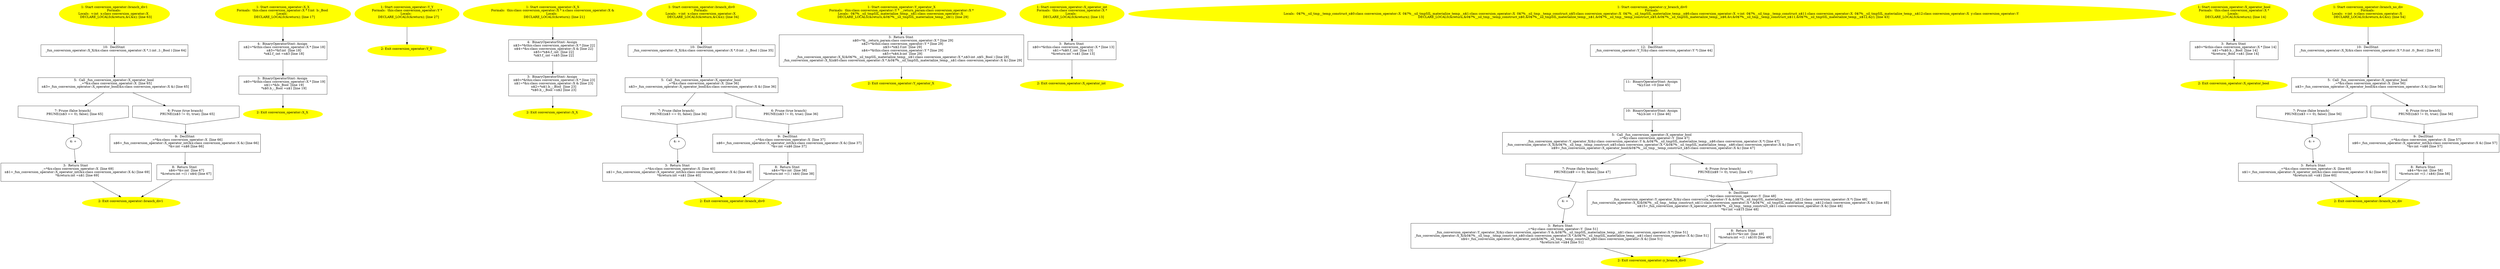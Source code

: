 /* @generated */
digraph iCFG {
"conversion_operator::branch_div1{d41d8cd98f00b204e9800998ecf8427e_ZN19conversion_operator11branch_di.49bb4aa865fa63a218f0c61093e085ce_10" [label="10:  DeclStmt \n   _fun_conversion_operator::X_X(&x:class conversion_operator::X *,1:int ,1:_Bool ) [line 64]\n " shape="box"]
	

	 "conversion_operator::branch_div1{d41d8cd98f00b204e9800998ecf8427e_ZN19conversion_operator11branch_di.49bb4aa865fa63a218f0c61093e085ce_10" -> "conversion_operator::branch_div1{d41d8cd98f00b204e9800998ecf8427e_ZN19conversion_operator11branch_di.49bb4aa865fa63a218f0c61093e085ce_5" ;
"conversion_operator::branch_div1{d41d8cd98f00b204e9800998ecf8427e_ZN19conversion_operator11branch_di.49bb4aa865fa63a218f0c61093e085ce_9" [label="9:  DeclStmt \n   _=*&x:class conversion_operator::X  [line 66]\n  n$6=_fun_conversion_operator::X_operator_int(&x:class conversion_operator::X &) [line 66]\n  *&v:int =n$6 [line 66]\n " shape="box"]
	

	 "conversion_operator::branch_div1{d41d8cd98f00b204e9800998ecf8427e_ZN19conversion_operator11branch_di.49bb4aa865fa63a218f0c61093e085ce_9" -> "conversion_operator::branch_div1{d41d8cd98f00b204e9800998ecf8427e_ZN19conversion_operator11branch_di.49bb4aa865fa63a218f0c61093e085ce_8" ;
"conversion_operator::branch_div1{d41d8cd98f00b204e9800998ecf8427e_ZN19conversion_operator11branch_di.49bb4aa865fa63a218f0c61093e085ce_8" [label="8:  Return Stmt \n   n$4=*&v:int  [line 67]\n  *&return:int =(1 / n$4) [line 67]\n " shape="box"]
	

	 "conversion_operator::branch_div1{d41d8cd98f00b204e9800998ecf8427e_ZN19conversion_operator11branch_di.49bb4aa865fa63a218f0c61093e085ce_8" -> "conversion_operator::branch_div1{d41d8cd98f00b204e9800998ecf8427e_ZN19conversion_operator11branch_di.49bb4aa865fa63a218f0c61093e085ce_2" ;
"conversion_operator::branch_div1{d41d8cd98f00b204e9800998ecf8427e_ZN19conversion_operator11branch_di.49bb4aa865fa63a218f0c61093e085ce_7" [label="7: Prune (false branch) \n   PRUNE((n$3 == 0), false); [line 65]\n " shape="invhouse"]
	

	 "conversion_operator::branch_div1{d41d8cd98f00b204e9800998ecf8427e_ZN19conversion_operator11branch_di.49bb4aa865fa63a218f0c61093e085ce_7" -> "conversion_operator::branch_div1{d41d8cd98f00b204e9800998ecf8427e_ZN19conversion_operator11branch_di.49bb4aa865fa63a218f0c61093e085ce_4" ;
"conversion_operator::branch_div1{d41d8cd98f00b204e9800998ecf8427e_ZN19conversion_operator11branch_di.49bb4aa865fa63a218f0c61093e085ce_6" [label="6: Prune (true branch) \n   PRUNE((n$3 != 0), true); [line 65]\n " shape="invhouse"]
	

	 "conversion_operator::branch_div1{d41d8cd98f00b204e9800998ecf8427e_ZN19conversion_operator11branch_di.49bb4aa865fa63a218f0c61093e085ce_6" -> "conversion_operator::branch_div1{d41d8cd98f00b204e9800998ecf8427e_ZN19conversion_operator11branch_di.49bb4aa865fa63a218f0c61093e085ce_9" ;
"conversion_operator::branch_div1{d41d8cd98f00b204e9800998ecf8427e_ZN19conversion_operator11branch_di.49bb4aa865fa63a218f0c61093e085ce_5" [label="5:  Call _fun_conversion_operator::X_operator_bool \n   _=*&x:class conversion_operator::X  [line 65]\n  n$3=_fun_conversion_operator::X_operator_bool(&x:class conversion_operator::X &) [line 65]\n " shape="box"]
	

	 "conversion_operator::branch_div1{d41d8cd98f00b204e9800998ecf8427e_ZN19conversion_operator11branch_di.49bb4aa865fa63a218f0c61093e085ce_5" -> "conversion_operator::branch_div1{d41d8cd98f00b204e9800998ecf8427e_ZN19conversion_operator11branch_di.49bb4aa865fa63a218f0c61093e085ce_6" ;
	 "conversion_operator::branch_div1{d41d8cd98f00b204e9800998ecf8427e_ZN19conversion_operator11branch_di.49bb4aa865fa63a218f0c61093e085ce_5" -> "conversion_operator::branch_div1{d41d8cd98f00b204e9800998ecf8427e_ZN19conversion_operator11branch_di.49bb4aa865fa63a218f0c61093e085ce_7" ;
"conversion_operator::branch_div1{d41d8cd98f00b204e9800998ecf8427e_ZN19conversion_operator11branch_di.49bb4aa865fa63a218f0c61093e085ce_4" [label="4: + \n  " ]
	

	 "conversion_operator::branch_div1{d41d8cd98f00b204e9800998ecf8427e_ZN19conversion_operator11branch_di.49bb4aa865fa63a218f0c61093e085ce_4" -> "conversion_operator::branch_div1{d41d8cd98f00b204e9800998ecf8427e_ZN19conversion_operator11branch_di.49bb4aa865fa63a218f0c61093e085ce_3" ;
"conversion_operator::branch_div1{d41d8cd98f00b204e9800998ecf8427e_ZN19conversion_operator11branch_di.49bb4aa865fa63a218f0c61093e085ce_3" [label="3:  Return Stmt \n   _=*&x:class conversion_operator::X  [line 69]\n  n$1=_fun_conversion_operator::X_operator_int(&x:class conversion_operator::X &) [line 69]\n  *&return:int =n$1 [line 69]\n " shape="box"]
	

	 "conversion_operator::branch_div1{d41d8cd98f00b204e9800998ecf8427e_ZN19conversion_operator11branch_di.49bb4aa865fa63a218f0c61093e085ce_3" -> "conversion_operator::branch_div1{d41d8cd98f00b204e9800998ecf8427e_ZN19conversion_operator11branch_di.49bb4aa865fa63a218f0c61093e085ce_2" ;
"conversion_operator::branch_div1{d41d8cd98f00b204e9800998ecf8427e_ZN19conversion_operator11branch_di.49bb4aa865fa63a218f0c61093e085ce_2" [label="2: Exit conversion_operator::branch_div1 \n  " color=yellow style=filled]
	

"conversion_operator::branch_div1{d41d8cd98f00b204e9800998ecf8427e_ZN19conversion_operator11branch_di.49bb4aa865fa63a218f0c61093e085ce_1" [label="1: Start conversion_operator::branch_div1\nFormals: \nLocals:  v:int  x:class conversion_operator::X  \n   DECLARE_LOCALS(&return,&v,&x); [line 63]\n " color=yellow style=filled]
	

	 "conversion_operator::branch_div1{d41d8cd98f00b204e9800998ecf8427e_ZN19conversion_operator11branch_di.49bb4aa865fa63a218f0c61093e085ce_1" -> "conversion_operator::branch_div1{d41d8cd98f00b204e9800998ecf8427e_ZN19conversion_operator11branch_di.49bb4aa865fa63a218f0c61093e085ce_10" ;
"conversion_operator::X_X{_ZN19conversion_operator1XC1Eib}.aec165e5824e20faf9037780940ace67_4" [label="4:  BinaryOperatorStmt: Assign \n   n$2=*&this:class conversion_operator::X * [line 18]\n  n$3=*&f:int  [line 18]\n  *n$2.f_:int =n$3 [line 18]\n " shape="box"]
	

	 "conversion_operator::X_X{_ZN19conversion_operator1XC1Eib}.aec165e5824e20faf9037780940ace67_4" -> "conversion_operator::X_X{_ZN19conversion_operator1XC1Eib}.aec165e5824e20faf9037780940ace67_3" ;
"conversion_operator::X_X{_ZN19conversion_operator1XC1Eib}.aec165e5824e20faf9037780940ace67_3" [label="3:  BinaryOperatorStmt: Assign \n   n$0=*&this:class conversion_operator::X * [line 19]\n  n$1=*&b:_Bool  [line 19]\n  *n$0.b_:_Bool =n$1 [line 19]\n " shape="box"]
	

	 "conversion_operator::X_X{_ZN19conversion_operator1XC1Eib}.aec165e5824e20faf9037780940ace67_3" -> "conversion_operator::X_X{_ZN19conversion_operator1XC1Eib}.aec165e5824e20faf9037780940ace67_2" ;
"conversion_operator::X_X{_ZN19conversion_operator1XC1Eib}.aec165e5824e20faf9037780940ace67_2" [label="2: Exit conversion_operator::X_X \n  " color=yellow style=filled]
	

"conversion_operator::X_X{_ZN19conversion_operator1XC1Eib}.aec165e5824e20faf9037780940ace67_1" [label="1: Start conversion_operator::X_X\nFormals:  this:class conversion_operator::X * f:int  b:_Bool \nLocals:  \n   DECLARE_LOCALS(&return); [line 17]\n " color=yellow style=filled]
	

	 "conversion_operator::X_X{_ZN19conversion_operator1XC1Eib}.aec165e5824e20faf9037780940ace67_1" -> "conversion_operator::X_X{_ZN19conversion_operator1XC1Eib}.aec165e5824e20faf9037780940ace67_4" ;
"conversion_operator::Y_Y{_ZN19conversion_operator1YC1Ev}.1f3cad4203d46e6505f777a349285227_2" [label="2: Exit conversion_operator::Y_Y \n  " color=yellow style=filled]
	

"conversion_operator::Y_Y{_ZN19conversion_operator1YC1Ev}.1f3cad4203d46e6505f777a349285227_1" [label="1: Start conversion_operator::Y_Y\nFormals:  this:class conversion_operator::Y *\nLocals:  \n   DECLARE_LOCALS(&return); [line 27]\n " color=yellow style=filled]
	

	 "conversion_operator::Y_Y{_ZN19conversion_operator1YC1Ev}.1f3cad4203d46e6505f777a349285227_1" -> "conversion_operator::Y_Y{_ZN19conversion_operator1YC1Ev}.1f3cad4203d46e6505f777a349285227_2" ;
"conversion_operator::X_X{_ZN19conversion_operator1XC1ERKS0_}.fe390674b98626da24bd8250d67e0242_4" [label="4:  BinaryOperatorStmt: Assign \n   n$3=*&this:class conversion_operator::X * [line 22]\n  n$4=*&x:class conversion_operator::X & [line 22]\n  n$5=*n$4.f_:int  [line 22]\n  *n$3.f_:int =n$5 [line 22]\n " shape="box"]
	

	 "conversion_operator::X_X{_ZN19conversion_operator1XC1ERKS0_}.fe390674b98626da24bd8250d67e0242_4" -> "conversion_operator::X_X{_ZN19conversion_operator1XC1ERKS0_}.fe390674b98626da24bd8250d67e0242_3" ;
"conversion_operator::X_X{_ZN19conversion_operator1XC1ERKS0_}.fe390674b98626da24bd8250d67e0242_3" [label="3:  BinaryOperatorStmt: Assign \n   n$0=*&this:class conversion_operator::X * [line 23]\n  n$1=*&x:class conversion_operator::X & [line 23]\n  n$2=*n$1.b_:_Bool  [line 23]\n  *n$0.b_:_Bool =n$2 [line 23]\n " shape="box"]
	

	 "conversion_operator::X_X{_ZN19conversion_operator1XC1ERKS0_}.fe390674b98626da24bd8250d67e0242_3" -> "conversion_operator::X_X{_ZN19conversion_operator1XC1ERKS0_}.fe390674b98626da24bd8250d67e0242_2" ;
"conversion_operator::X_X{_ZN19conversion_operator1XC1ERKS0_}.fe390674b98626da24bd8250d67e0242_2" [label="2: Exit conversion_operator::X_X \n  " color=yellow style=filled]
	

"conversion_operator::X_X{_ZN19conversion_operator1XC1ERKS0_}.fe390674b98626da24bd8250d67e0242_1" [label="1: Start conversion_operator::X_X\nFormals:  this:class conversion_operator::X * x:class conversion_operator::X &\nLocals:  \n   DECLARE_LOCALS(&return); [line 21]\n " color=yellow style=filled]
	

	 "conversion_operator::X_X{_ZN19conversion_operator1XC1ERKS0_}.fe390674b98626da24bd8250d67e0242_1" -> "conversion_operator::X_X{_ZN19conversion_operator1XC1ERKS0_}.fe390674b98626da24bd8250d67e0242_4" ;
"conversion_operator::branch_div0{d41d8cd98f00b204e9800998ecf8427e_ZN19conversion_operator11branch_di.aa14f8ff40589026a7de7bcf7f056961_10" [label="10:  DeclStmt \n   _fun_conversion_operator::X_X(&x:class conversion_operator::X *,0:int ,1:_Bool ) [line 35]\n " shape="box"]
	

	 "conversion_operator::branch_div0{d41d8cd98f00b204e9800998ecf8427e_ZN19conversion_operator11branch_di.aa14f8ff40589026a7de7bcf7f056961_10" -> "conversion_operator::branch_div0{d41d8cd98f00b204e9800998ecf8427e_ZN19conversion_operator11branch_di.aa14f8ff40589026a7de7bcf7f056961_5" ;
"conversion_operator::branch_div0{d41d8cd98f00b204e9800998ecf8427e_ZN19conversion_operator11branch_di.aa14f8ff40589026a7de7bcf7f056961_9" [label="9:  DeclStmt \n   _=*&x:class conversion_operator::X  [line 37]\n  n$6=_fun_conversion_operator::X_operator_int(&x:class conversion_operator::X &) [line 37]\n  *&v:int =n$6 [line 37]\n " shape="box"]
	

	 "conversion_operator::branch_div0{d41d8cd98f00b204e9800998ecf8427e_ZN19conversion_operator11branch_di.aa14f8ff40589026a7de7bcf7f056961_9" -> "conversion_operator::branch_div0{d41d8cd98f00b204e9800998ecf8427e_ZN19conversion_operator11branch_di.aa14f8ff40589026a7de7bcf7f056961_8" ;
"conversion_operator::branch_div0{d41d8cd98f00b204e9800998ecf8427e_ZN19conversion_operator11branch_di.aa14f8ff40589026a7de7bcf7f056961_8" [label="8:  Return Stmt \n   n$4=*&v:int  [line 38]\n  *&return:int =(1 / n$4) [line 38]\n " shape="box"]
	

	 "conversion_operator::branch_div0{d41d8cd98f00b204e9800998ecf8427e_ZN19conversion_operator11branch_di.aa14f8ff40589026a7de7bcf7f056961_8" -> "conversion_operator::branch_div0{d41d8cd98f00b204e9800998ecf8427e_ZN19conversion_operator11branch_di.aa14f8ff40589026a7de7bcf7f056961_2" ;
"conversion_operator::branch_div0{d41d8cd98f00b204e9800998ecf8427e_ZN19conversion_operator11branch_di.aa14f8ff40589026a7de7bcf7f056961_7" [label="7: Prune (false branch) \n   PRUNE((n$3 == 0), false); [line 36]\n " shape="invhouse"]
	

	 "conversion_operator::branch_div0{d41d8cd98f00b204e9800998ecf8427e_ZN19conversion_operator11branch_di.aa14f8ff40589026a7de7bcf7f056961_7" -> "conversion_operator::branch_div0{d41d8cd98f00b204e9800998ecf8427e_ZN19conversion_operator11branch_di.aa14f8ff40589026a7de7bcf7f056961_4" ;
"conversion_operator::branch_div0{d41d8cd98f00b204e9800998ecf8427e_ZN19conversion_operator11branch_di.aa14f8ff40589026a7de7bcf7f056961_6" [label="6: Prune (true branch) \n   PRUNE((n$3 != 0), true); [line 36]\n " shape="invhouse"]
	

	 "conversion_operator::branch_div0{d41d8cd98f00b204e9800998ecf8427e_ZN19conversion_operator11branch_di.aa14f8ff40589026a7de7bcf7f056961_6" -> "conversion_operator::branch_div0{d41d8cd98f00b204e9800998ecf8427e_ZN19conversion_operator11branch_di.aa14f8ff40589026a7de7bcf7f056961_9" ;
"conversion_operator::branch_div0{d41d8cd98f00b204e9800998ecf8427e_ZN19conversion_operator11branch_di.aa14f8ff40589026a7de7bcf7f056961_5" [label="5:  Call _fun_conversion_operator::X_operator_bool \n   _=*&x:class conversion_operator::X  [line 36]\n  n$3=_fun_conversion_operator::X_operator_bool(&x:class conversion_operator::X &) [line 36]\n " shape="box"]
	

	 "conversion_operator::branch_div0{d41d8cd98f00b204e9800998ecf8427e_ZN19conversion_operator11branch_di.aa14f8ff40589026a7de7bcf7f056961_5" -> "conversion_operator::branch_div0{d41d8cd98f00b204e9800998ecf8427e_ZN19conversion_operator11branch_di.aa14f8ff40589026a7de7bcf7f056961_6" ;
	 "conversion_operator::branch_div0{d41d8cd98f00b204e9800998ecf8427e_ZN19conversion_operator11branch_di.aa14f8ff40589026a7de7bcf7f056961_5" -> "conversion_operator::branch_div0{d41d8cd98f00b204e9800998ecf8427e_ZN19conversion_operator11branch_di.aa14f8ff40589026a7de7bcf7f056961_7" ;
"conversion_operator::branch_div0{d41d8cd98f00b204e9800998ecf8427e_ZN19conversion_operator11branch_di.aa14f8ff40589026a7de7bcf7f056961_4" [label="4: + \n  " ]
	

	 "conversion_operator::branch_div0{d41d8cd98f00b204e9800998ecf8427e_ZN19conversion_operator11branch_di.aa14f8ff40589026a7de7bcf7f056961_4" -> "conversion_operator::branch_div0{d41d8cd98f00b204e9800998ecf8427e_ZN19conversion_operator11branch_di.aa14f8ff40589026a7de7bcf7f056961_3" ;
"conversion_operator::branch_div0{d41d8cd98f00b204e9800998ecf8427e_ZN19conversion_operator11branch_di.aa14f8ff40589026a7de7bcf7f056961_3" [label="3:  Return Stmt \n   _=*&x:class conversion_operator::X  [line 40]\n  n$1=_fun_conversion_operator::X_operator_int(&x:class conversion_operator::X &) [line 40]\n  *&return:int =n$1 [line 40]\n " shape="box"]
	

	 "conversion_operator::branch_div0{d41d8cd98f00b204e9800998ecf8427e_ZN19conversion_operator11branch_di.aa14f8ff40589026a7de7bcf7f056961_3" -> "conversion_operator::branch_div0{d41d8cd98f00b204e9800998ecf8427e_ZN19conversion_operator11branch_di.aa14f8ff40589026a7de7bcf7f056961_2" ;
"conversion_operator::branch_div0{d41d8cd98f00b204e9800998ecf8427e_ZN19conversion_operator11branch_di.aa14f8ff40589026a7de7bcf7f056961_2" [label="2: Exit conversion_operator::branch_div0 \n  " color=yellow style=filled]
	

"conversion_operator::branch_div0{d41d8cd98f00b204e9800998ecf8427e_ZN19conversion_operator11branch_di.aa14f8ff40589026a7de7bcf7f056961_1" [label="1: Start conversion_operator::branch_div0\nFormals: \nLocals:  v:int  x:class conversion_operator::X  \n   DECLARE_LOCALS(&return,&v,&x); [line 34]\n " color=yellow style=filled]
	

	 "conversion_operator::branch_div0{d41d8cd98f00b204e9800998ecf8427e_ZN19conversion_operator11branch_di.aa14f8ff40589026a7de7bcf7f056961_1" -> "conversion_operator::branch_div0{d41d8cd98f00b204e9800998ecf8427e_ZN19conversion_operator11branch_di.aa14f8ff40589026a7de7bcf7f056961_10" ;
"conversion_operator::Y_operator_X(_ZN19conversion_operator1YcvNS_1XEEv).7fbfbd377b227fbeead158d94909d990_3" [label="3:  Return Stmt \n   n$0=*&__return_param:class conversion_operator::X * [line 29]\n  n$2=*&this:class conversion_operator::Y * [line 29]\n  n$3=*n$2.f:int  [line 29]\n  n$4=*&this:class conversion_operator::Y * [line 29]\n  n$5=*n$4.b:int  [line 29]\n  _fun_conversion_operator::X_X(&0$?%__sil_tmpSIL_materialize_temp__n$1:class conversion_operator::X *,n$3:int ,n$5:_Bool ) [line 29]\n  _fun_conversion_operator::X_X(n$0:class conversion_operator::X *,&0$?%__sil_tmpSIL_materialize_temp__n$1:class conversion_operator::X &) [line 29]\n " shape="box"]
	

	 "conversion_operator::Y_operator_X(_ZN19conversion_operator1YcvNS_1XEEv).7fbfbd377b227fbeead158d94909d990_3" -> "conversion_operator::Y_operator_X(_ZN19conversion_operator1YcvNS_1XEEv).7fbfbd377b227fbeead158d94909d990_2" ;
"conversion_operator::Y_operator_X(_ZN19conversion_operator1YcvNS_1XEEv).7fbfbd377b227fbeead158d94909d990_2" [label="2: Exit conversion_operator::Y_operator_X \n  " color=yellow style=filled]
	

"conversion_operator::Y_operator_X(_ZN19conversion_operator1YcvNS_1XEEv).7fbfbd377b227fbeead158d94909d990_1" [label="1: Start conversion_operator::Y_operator_X\nFormals:  this:class conversion_operator::Y * __return_param:class conversion_operator::X *\nLocals:  0$?%__sil_tmpSIL_materialize_temp__n$1:class conversion_operator::X  \n   DECLARE_LOCALS(&return,&0$?%__sil_tmpSIL_materialize_temp__n$1); [line 29]\n " color=yellow style=filled]
	

	 "conversion_operator::Y_operator_X(_ZN19conversion_operator1YcvNS_1XEEv).7fbfbd377b227fbeead158d94909d990_1" -> "conversion_operator::Y_operator_X(_ZN19conversion_operator1YcvNS_1XEEv).7fbfbd377b227fbeead158d94909d990_3" ;
"conversion_operator::X_operator_int(_ZN19conversion_operator1XcviEv).5fd445c29c23d75d880cde3646c3c635_3" [label="3:  Return Stmt \n   n$0=*&this:class conversion_operator::X * [line 13]\n  n$1=*n$0.f_:int  [line 13]\n  *&return:int =n$1 [line 13]\n " shape="box"]
	

	 "conversion_operator::X_operator_int(_ZN19conversion_operator1XcviEv).5fd445c29c23d75d880cde3646c3c635_3" -> "conversion_operator::X_operator_int(_ZN19conversion_operator1XcviEv).5fd445c29c23d75d880cde3646c3c635_2" ;
"conversion_operator::X_operator_int(_ZN19conversion_operator1XcviEv).5fd445c29c23d75d880cde3646c3c635_2" [label="2: Exit conversion_operator::X_operator_int \n  " color=yellow style=filled]
	

"conversion_operator::X_operator_int(_ZN19conversion_operator1XcviEv).5fd445c29c23d75d880cde3646c3c635_1" [label="1: Start conversion_operator::X_operator_int\nFormals:  this:class conversion_operator::X *\nLocals:  \n   DECLARE_LOCALS(&return); [line 13]\n " color=yellow style=filled]
	

	 "conversion_operator::X_operator_int(_ZN19conversion_operator1XcviEv).5fd445c29c23d75d880cde3646c3c635_1" -> "conversion_operator::X_operator_int(_ZN19conversion_operator1XcviEv).5fd445c29c23d75d880cde3646c3c635_3" ;
"conversion_operator::y_branch_div0{d41d8cd98f00b204e9800998ecf8427e_ZN19conversion_operator13y_branc.7a76ee17fb27e50abb4de1e42987b12a_12" [label="12:  DeclStmt \n   _fun_conversion_operator::Y_Y(&y:class conversion_operator::Y *) [line 44]\n " shape="box"]
	

	 "conversion_operator::y_branch_div0{d41d8cd98f00b204e9800998ecf8427e_ZN19conversion_operator13y_branc.7a76ee17fb27e50abb4de1e42987b12a_12" -> "conversion_operator::y_branch_div0{d41d8cd98f00b204e9800998ecf8427e_ZN19conversion_operator13y_branc.7a76ee17fb27e50abb4de1e42987b12a_11" ;
"conversion_operator::y_branch_div0{d41d8cd98f00b204e9800998ecf8427e_ZN19conversion_operator13y_branc.7a76ee17fb27e50abb4de1e42987b12a_11" [label="11:  BinaryOperatorStmt: Assign \n   *&y.f:int =0 [line 45]\n " shape="box"]
	

	 "conversion_operator::y_branch_div0{d41d8cd98f00b204e9800998ecf8427e_ZN19conversion_operator13y_branc.7a76ee17fb27e50abb4de1e42987b12a_11" -> "conversion_operator::y_branch_div0{d41d8cd98f00b204e9800998ecf8427e_ZN19conversion_operator13y_branc.7a76ee17fb27e50abb4de1e42987b12a_10" ;
"conversion_operator::y_branch_div0{d41d8cd98f00b204e9800998ecf8427e_ZN19conversion_operator13y_branc.7a76ee17fb27e50abb4de1e42987b12a_10" [label="10:  BinaryOperatorStmt: Assign \n   *&y.b:int =1 [line 46]\n " shape="box"]
	

	 "conversion_operator::y_branch_div0{d41d8cd98f00b204e9800998ecf8427e_ZN19conversion_operator13y_branc.7a76ee17fb27e50abb4de1e42987b12a_10" -> "conversion_operator::y_branch_div0{d41d8cd98f00b204e9800998ecf8427e_ZN19conversion_operator13y_branc.7a76ee17fb27e50abb4de1e42987b12a_5" ;
"conversion_operator::y_branch_div0{d41d8cd98f00b204e9800998ecf8427e_ZN19conversion_operator13y_branc.7a76ee17fb27e50abb4de1e42987b12a_9" [label="9:  DeclStmt \n   _=*&y:class conversion_operator::Y  [line 48]\n  _fun_conversion_operator::Y_operator_X(&y:class conversion_operator::Y &,&0$?%__sil_tmpSIL_materialize_temp__n$12:class conversion_operator::X *) [line 48]\n  _fun_conversion_operator::X_X(&0$?%__sil_tmp__temp_construct_n$11:class conversion_operator::X *,&0$?%__sil_tmpSIL_materialize_temp__n$12:class conversion_operator::X &) [line 48]\n  n$15=_fun_conversion_operator::X_operator_int(&0$?%__sil_tmp__temp_construct_n$11:class conversion_operator::X &) [line 48]\n  *&v:int =n$15 [line 48]\n " shape="box"]
	

	 "conversion_operator::y_branch_div0{d41d8cd98f00b204e9800998ecf8427e_ZN19conversion_operator13y_branc.7a76ee17fb27e50abb4de1e42987b12a_9" -> "conversion_operator::y_branch_div0{d41d8cd98f00b204e9800998ecf8427e_ZN19conversion_operator13y_branc.7a76ee17fb27e50abb4de1e42987b12a_8" ;
"conversion_operator::y_branch_div0{d41d8cd98f00b204e9800998ecf8427e_ZN19conversion_operator13y_branc.7a76ee17fb27e50abb4de1e42987b12a_8" [label="8:  Return Stmt \n   n$10=*&v:int  [line 49]\n  *&return:int =(1 / n$10) [line 49]\n " shape="box"]
	

	 "conversion_operator::y_branch_div0{d41d8cd98f00b204e9800998ecf8427e_ZN19conversion_operator13y_branc.7a76ee17fb27e50abb4de1e42987b12a_8" -> "conversion_operator::y_branch_div0{d41d8cd98f00b204e9800998ecf8427e_ZN19conversion_operator13y_branc.7a76ee17fb27e50abb4de1e42987b12a_2" ;
"conversion_operator::y_branch_div0{d41d8cd98f00b204e9800998ecf8427e_ZN19conversion_operator13y_branc.7a76ee17fb27e50abb4de1e42987b12a_7" [label="7: Prune (false branch) \n   PRUNE((n$9 == 0), false); [line 47]\n " shape="invhouse"]
	

	 "conversion_operator::y_branch_div0{d41d8cd98f00b204e9800998ecf8427e_ZN19conversion_operator13y_branc.7a76ee17fb27e50abb4de1e42987b12a_7" -> "conversion_operator::y_branch_div0{d41d8cd98f00b204e9800998ecf8427e_ZN19conversion_operator13y_branc.7a76ee17fb27e50abb4de1e42987b12a_4" ;
"conversion_operator::y_branch_div0{d41d8cd98f00b204e9800998ecf8427e_ZN19conversion_operator13y_branc.7a76ee17fb27e50abb4de1e42987b12a_6" [label="6: Prune (true branch) \n   PRUNE((n$9 != 0), true); [line 47]\n " shape="invhouse"]
	

	 "conversion_operator::y_branch_div0{d41d8cd98f00b204e9800998ecf8427e_ZN19conversion_operator13y_branc.7a76ee17fb27e50abb4de1e42987b12a_6" -> "conversion_operator::y_branch_div0{d41d8cd98f00b204e9800998ecf8427e_ZN19conversion_operator13y_branc.7a76ee17fb27e50abb4de1e42987b12a_9" ;
"conversion_operator::y_branch_div0{d41d8cd98f00b204e9800998ecf8427e_ZN19conversion_operator13y_branc.7a76ee17fb27e50abb4de1e42987b12a_5" [label="5:  Call _fun_conversion_operator::X_operator_bool \n   _=*&y:class conversion_operator::Y  [line 47]\n  _fun_conversion_operator::Y_operator_X(&y:class conversion_operator::Y &,&0$?%__sil_tmpSIL_materialize_temp__n$6:class conversion_operator::X *) [line 47]\n  _fun_conversion_operator::X_X(&0$?%__sil_tmp__temp_construct_n$5:class conversion_operator::X *,&0$?%__sil_tmpSIL_materialize_temp__n$6:class conversion_operator::X &) [line 47]\n  n$9=_fun_conversion_operator::X_operator_bool(&0$?%__sil_tmp__temp_construct_n$5:class conversion_operator::X &) [line 47]\n " shape="box"]
	

	 "conversion_operator::y_branch_div0{d41d8cd98f00b204e9800998ecf8427e_ZN19conversion_operator13y_branc.7a76ee17fb27e50abb4de1e42987b12a_5" -> "conversion_operator::y_branch_div0{d41d8cd98f00b204e9800998ecf8427e_ZN19conversion_operator13y_branc.7a76ee17fb27e50abb4de1e42987b12a_6" ;
	 "conversion_operator::y_branch_div0{d41d8cd98f00b204e9800998ecf8427e_ZN19conversion_operator13y_branc.7a76ee17fb27e50abb4de1e42987b12a_5" -> "conversion_operator::y_branch_div0{d41d8cd98f00b204e9800998ecf8427e_ZN19conversion_operator13y_branc.7a76ee17fb27e50abb4de1e42987b12a_7" ;
"conversion_operator::y_branch_div0{d41d8cd98f00b204e9800998ecf8427e_ZN19conversion_operator13y_branc.7a76ee17fb27e50abb4de1e42987b12a_4" [label="4: + \n  " ]
	

	 "conversion_operator::y_branch_div0{d41d8cd98f00b204e9800998ecf8427e_ZN19conversion_operator13y_branc.7a76ee17fb27e50abb4de1e42987b12a_4" -> "conversion_operator::y_branch_div0{d41d8cd98f00b204e9800998ecf8427e_ZN19conversion_operator13y_branc.7a76ee17fb27e50abb4de1e42987b12a_3" ;
"conversion_operator::y_branch_div0{d41d8cd98f00b204e9800998ecf8427e_ZN19conversion_operator13y_branc.7a76ee17fb27e50abb4de1e42987b12a_3" [label="3:  Return Stmt \n   _=*&y:class conversion_operator::Y  [line 51]\n  _fun_conversion_operator::Y_operator_X(&y:class conversion_operator::Y &,&0$?%__sil_tmpSIL_materialize_temp__n$1:class conversion_operator::X *) [line 51]\n  _fun_conversion_operator::X_X(&0$?%__sil_tmp__temp_construct_n$0:class conversion_operator::X *,&0$?%__sil_tmpSIL_materialize_temp__n$1:class conversion_operator::X &) [line 51]\n  n$4=_fun_conversion_operator::X_operator_int(&0$?%__sil_tmp__temp_construct_n$0:class conversion_operator::X &) [line 51]\n  *&return:int =n$4 [line 51]\n " shape="box"]
	

	 "conversion_operator::y_branch_div0{d41d8cd98f00b204e9800998ecf8427e_ZN19conversion_operator13y_branc.7a76ee17fb27e50abb4de1e42987b12a_3" -> "conversion_operator::y_branch_div0{d41d8cd98f00b204e9800998ecf8427e_ZN19conversion_operator13y_branc.7a76ee17fb27e50abb4de1e42987b12a_2" ;
"conversion_operator::y_branch_div0{d41d8cd98f00b204e9800998ecf8427e_ZN19conversion_operator13y_branc.7a76ee17fb27e50abb4de1e42987b12a_2" [label="2: Exit conversion_operator::y_branch_div0 \n  " color=yellow style=filled]
	

"conversion_operator::y_branch_div0{d41d8cd98f00b204e9800998ecf8427e_ZN19conversion_operator13y_branc.7a76ee17fb27e50abb4de1e42987b12a_1" [label="1: Start conversion_operator::y_branch_div0\nFormals: \nLocals:  0$?%__sil_tmp__temp_construct_n$0:class conversion_operator::X  0$?%__sil_tmpSIL_materialize_temp__n$1:class conversion_operator::X  0$?%__sil_tmp__temp_construct_n$5:class conversion_operator::X  0$?%__sil_tmpSIL_materialize_temp__n$6:class conversion_operator::X  v:int  0$?%__sil_tmp__temp_construct_n$11:class conversion_operator::X  0$?%__sil_tmpSIL_materialize_temp__n$12:class conversion_operator::X  y:class conversion_operator::Y  \n   DECLARE_LOCALS(&return,&0$?%__sil_tmp__temp_construct_n$0,&0$?%__sil_tmpSIL_materialize_temp__n$1,&0$?%__sil_tmp__temp_construct_n$5,&0$?%__sil_tmpSIL_materialize_temp__n$6,&v,&0$?%__sil_tmp__temp_construct_n$11,&0$?%__sil_tmpSIL_materialize_temp__n$12,&y); [line 43]\n " color=yellow style=filled]
	

	 "conversion_operator::y_branch_div0{d41d8cd98f00b204e9800998ecf8427e_ZN19conversion_operator13y_branc.7a76ee17fb27e50abb4de1e42987b12a_1" -> "conversion_operator::y_branch_div0{d41d8cd98f00b204e9800998ecf8427e_ZN19conversion_operator13y_branc.7a76ee17fb27e50abb4de1e42987b12a_12" ;
"conversion_operator::X_operator_bool(_ZN19conversion_operator1XcvbEv).07ddb8d49a563ab5f06ea9514f6d1fc2_3" [label="3:  Return Stmt \n   n$0=*&this:class conversion_operator::X * [line 14]\n  n$1=*n$0.b_:_Bool  [line 14]\n  *&return:_Bool =n$1 [line 14]\n " shape="box"]
	

	 "conversion_operator::X_operator_bool(_ZN19conversion_operator1XcvbEv).07ddb8d49a563ab5f06ea9514f6d1fc2_3" -> "conversion_operator::X_operator_bool(_ZN19conversion_operator1XcvbEv).07ddb8d49a563ab5f06ea9514f6d1fc2_2" ;
"conversion_operator::X_operator_bool(_ZN19conversion_operator1XcvbEv).07ddb8d49a563ab5f06ea9514f6d1fc2_2" [label="2: Exit conversion_operator::X_operator_bool \n  " color=yellow style=filled]
	

"conversion_operator::X_operator_bool(_ZN19conversion_operator1XcvbEv).07ddb8d49a563ab5f06ea9514f6d1fc2_1" [label="1: Start conversion_operator::X_operator_bool\nFormals:  this:class conversion_operator::X *\nLocals:  \n   DECLARE_LOCALS(&return); [line 14]\n " color=yellow style=filled]
	

	 "conversion_operator::X_operator_bool(_ZN19conversion_operator1XcvbEv).07ddb8d49a563ab5f06ea9514f6d1fc2_1" -> "conversion_operator::X_operator_bool(_ZN19conversion_operator1XcvbEv).07ddb8d49a563ab5f06ea9514f6d1fc2_3" ;
"conversion_operator::branch_no_div{d41d8cd98f00b204e9800998ecf8427e_ZN19conversion_operator13branch_.3ae06ed300032a64309733e89d1480e2_10" [label="10:  DeclStmt \n   _fun_conversion_operator::X_X(&x:class conversion_operator::X *,0:int ,0:_Bool ) [line 55]\n " shape="box"]
	

	 "conversion_operator::branch_no_div{d41d8cd98f00b204e9800998ecf8427e_ZN19conversion_operator13branch_.3ae06ed300032a64309733e89d1480e2_10" -> "conversion_operator::branch_no_div{d41d8cd98f00b204e9800998ecf8427e_ZN19conversion_operator13branch_.3ae06ed300032a64309733e89d1480e2_5" ;
"conversion_operator::branch_no_div{d41d8cd98f00b204e9800998ecf8427e_ZN19conversion_operator13branch_.3ae06ed300032a64309733e89d1480e2_9" [label="9:  DeclStmt \n   _=*&x:class conversion_operator::X  [line 57]\n  n$6=_fun_conversion_operator::X_operator_int(&x:class conversion_operator::X &) [line 57]\n  *&v:int =n$6 [line 57]\n " shape="box"]
	

	 "conversion_operator::branch_no_div{d41d8cd98f00b204e9800998ecf8427e_ZN19conversion_operator13branch_.3ae06ed300032a64309733e89d1480e2_9" -> "conversion_operator::branch_no_div{d41d8cd98f00b204e9800998ecf8427e_ZN19conversion_operator13branch_.3ae06ed300032a64309733e89d1480e2_8" ;
"conversion_operator::branch_no_div{d41d8cd98f00b204e9800998ecf8427e_ZN19conversion_operator13branch_.3ae06ed300032a64309733e89d1480e2_8" [label="8:  Return Stmt \n   n$4=*&v:int  [line 58]\n  *&return:int =(1 / n$4) [line 58]\n " shape="box"]
	

	 "conversion_operator::branch_no_div{d41d8cd98f00b204e9800998ecf8427e_ZN19conversion_operator13branch_.3ae06ed300032a64309733e89d1480e2_8" -> "conversion_operator::branch_no_div{d41d8cd98f00b204e9800998ecf8427e_ZN19conversion_operator13branch_.3ae06ed300032a64309733e89d1480e2_2" ;
"conversion_operator::branch_no_div{d41d8cd98f00b204e9800998ecf8427e_ZN19conversion_operator13branch_.3ae06ed300032a64309733e89d1480e2_7" [label="7: Prune (false branch) \n   PRUNE((n$3 == 0), false); [line 56]\n " shape="invhouse"]
	

	 "conversion_operator::branch_no_div{d41d8cd98f00b204e9800998ecf8427e_ZN19conversion_operator13branch_.3ae06ed300032a64309733e89d1480e2_7" -> "conversion_operator::branch_no_div{d41d8cd98f00b204e9800998ecf8427e_ZN19conversion_operator13branch_.3ae06ed300032a64309733e89d1480e2_4" ;
"conversion_operator::branch_no_div{d41d8cd98f00b204e9800998ecf8427e_ZN19conversion_operator13branch_.3ae06ed300032a64309733e89d1480e2_6" [label="6: Prune (true branch) \n   PRUNE((n$3 != 0), true); [line 56]\n " shape="invhouse"]
	

	 "conversion_operator::branch_no_div{d41d8cd98f00b204e9800998ecf8427e_ZN19conversion_operator13branch_.3ae06ed300032a64309733e89d1480e2_6" -> "conversion_operator::branch_no_div{d41d8cd98f00b204e9800998ecf8427e_ZN19conversion_operator13branch_.3ae06ed300032a64309733e89d1480e2_9" ;
"conversion_operator::branch_no_div{d41d8cd98f00b204e9800998ecf8427e_ZN19conversion_operator13branch_.3ae06ed300032a64309733e89d1480e2_5" [label="5:  Call _fun_conversion_operator::X_operator_bool \n   _=*&x:class conversion_operator::X  [line 56]\n  n$3=_fun_conversion_operator::X_operator_bool(&x:class conversion_operator::X &) [line 56]\n " shape="box"]
	

	 "conversion_operator::branch_no_div{d41d8cd98f00b204e9800998ecf8427e_ZN19conversion_operator13branch_.3ae06ed300032a64309733e89d1480e2_5" -> "conversion_operator::branch_no_div{d41d8cd98f00b204e9800998ecf8427e_ZN19conversion_operator13branch_.3ae06ed300032a64309733e89d1480e2_6" ;
	 "conversion_operator::branch_no_div{d41d8cd98f00b204e9800998ecf8427e_ZN19conversion_operator13branch_.3ae06ed300032a64309733e89d1480e2_5" -> "conversion_operator::branch_no_div{d41d8cd98f00b204e9800998ecf8427e_ZN19conversion_operator13branch_.3ae06ed300032a64309733e89d1480e2_7" ;
"conversion_operator::branch_no_div{d41d8cd98f00b204e9800998ecf8427e_ZN19conversion_operator13branch_.3ae06ed300032a64309733e89d1480e2_4" [label="4: + \n  " ]
	

	 "conversion_operator::branch_no_div{d41d8cd98f00b204e9800998ecf8427e_ZN19conversion_operator13branch_.3ae06ed300032a64309733e89d1480e2_4" -> "conversion_operator::branch_no_div{d41d8cd98f00b204e9800998ecf8427e_ZN19conversion_operator13branch_.3ae06ed300032a64309733e89d1480e2_3" ;
"conversion_operator::branch_no_div{d41d8cd98f00b204e9800998ecf8427e_ZN19conversion_operator13branch_.3ae06ed300032a64309733e89d1480e2_3" [label="3:  Return Stmt \n   _=*&x:class conversion_operator::X  [line 60]\n  n$1=_fun_conversion_operator::X_operator_int(&x:class conversion_operator::X &) [line 60]\n  *&return:int =n$1 [line 60]\n " shape="box"]
	

	 "conversion_operator::branch_no_div{d41d8cd98f00b204e9800998ecf8427e_ZN19conversion_operator13branch_.3ae06ed300032a64309733e89d1480e2_3" -> "conversion_operator::branch_no_div{d41d8cd98f00b204e9800998ecf8427e_ZN19conversion_operator13branch_.3ae06ed300032a64309733e89d1480e2_2" ;
"conversion_operator::branch_no_div{d41d8cd98f00b204e9800998ecf8427e_ZN19conversion_operator13branch_.3ae06ed300032a64309733e89d1480e2_2" [label="2: Exit conversion_operator::branch_no_div \n  " color=yellow style=filled]
	

"conversion_operator::branch_no_div{d41d8cd98f00b204e9800998ecf8427e_ZN19conversion_operator13branch_.3ae06ed300032a64309733e89d1480e2_1" [label="1: Start conversion_operator::branch_no_div\nFormals: \nLocals:  v:int  x:class conversion_operator::X  \n   DECLARE_LOCALS(&return,&v,&x); [line 54]\n " color=yellow style=filled]
	

	 "conversion_operator::branch_no_div{d41d8cd98f00b204e9800998ecf8427e_ZN19conversion_operator13branch_.3ae06ed300032a64309733e89d1480e2_1" -> "conversion_operator::branch_no_div{d41d8cd98f00b204e9800998ecf8427e_ZN19conversion_operator13branch_.3ae06ed300032a64309733e89d1480e2_10" ;
}
